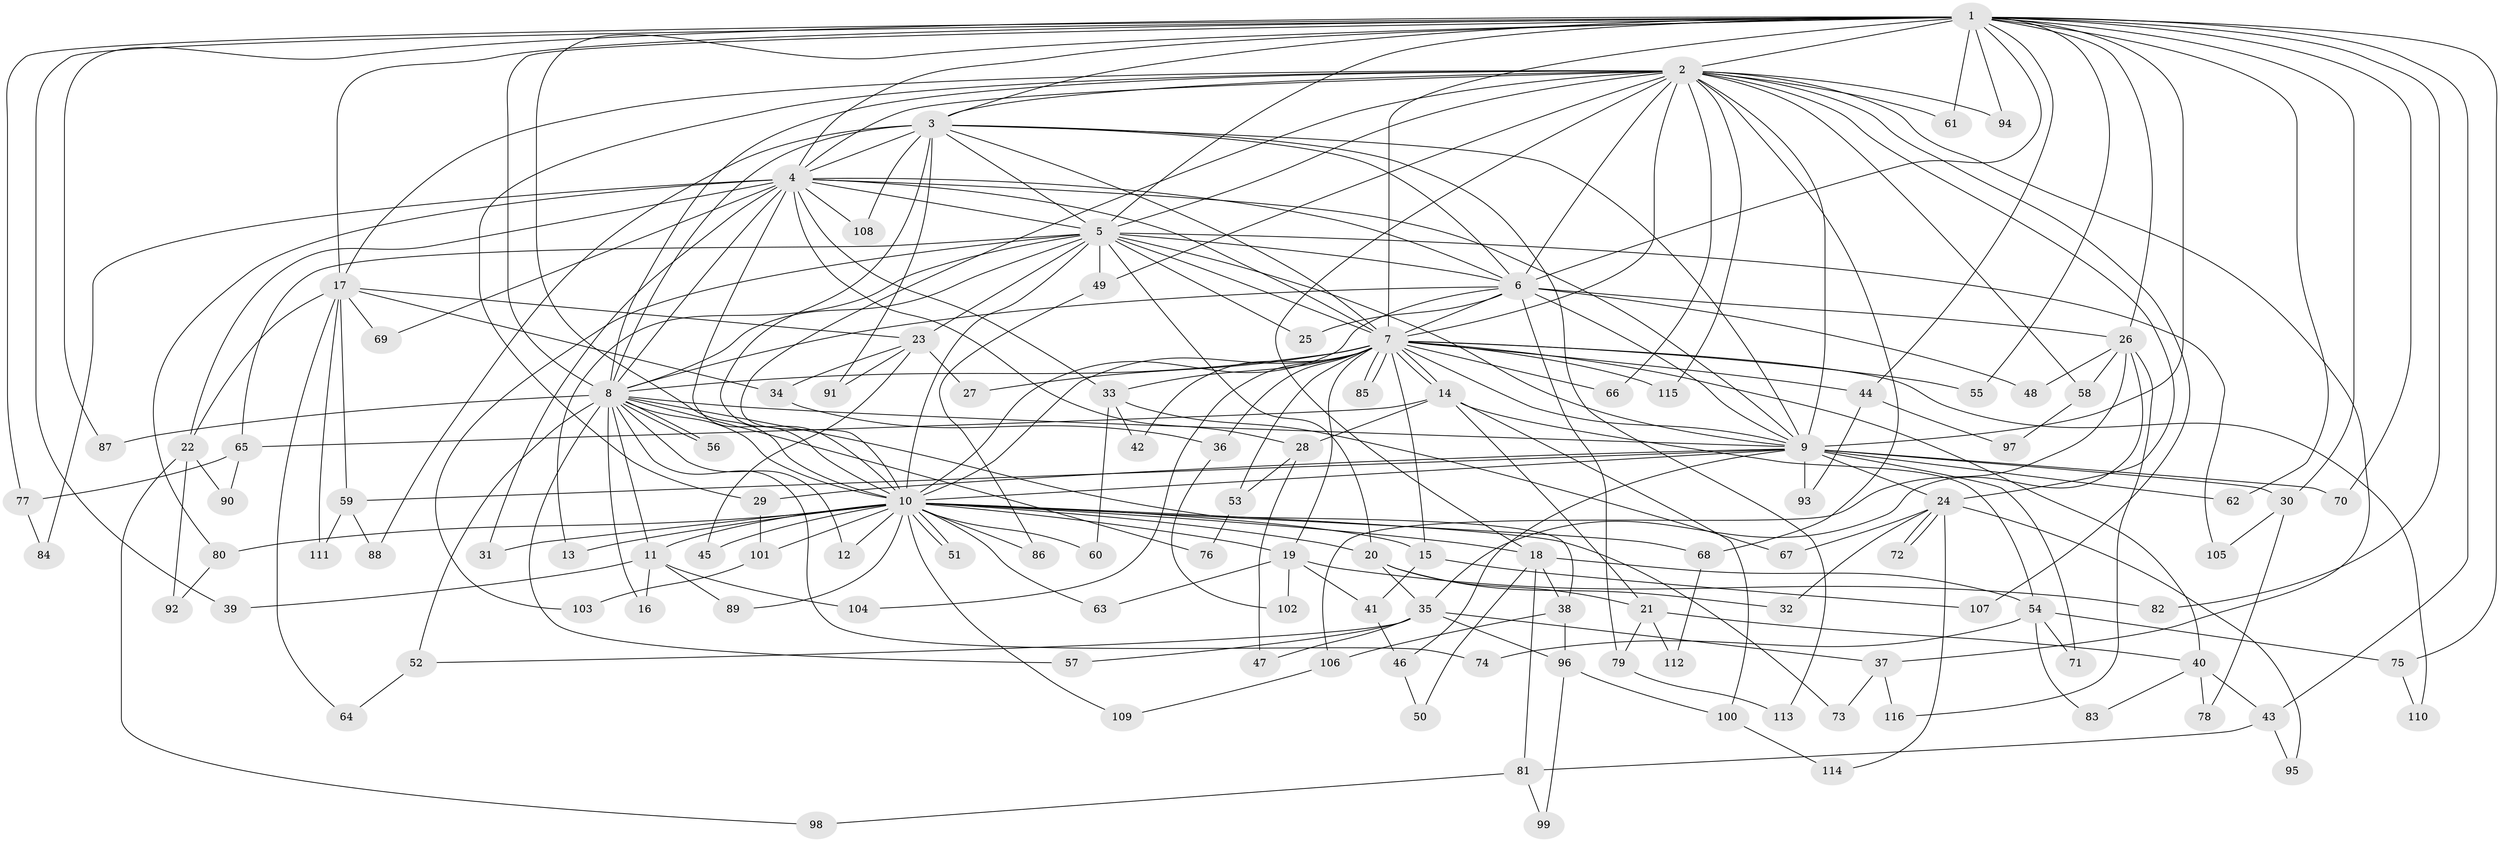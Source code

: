 // Generated by graph-tools (version 1.1) at 2025/25/03/09/25 03:25:37]
// undirected, 116 vertices, 257 edges
graph export_dot {
graph [start="1"]
  node [color=gray90,style=filled];
  1;
  2;
  3;
  4;
  5;
  6;
  7;
  8;
  9;
  10;
  11;
  12;
  13;
  14;
  15;
  16;
  17;
  18;
  19;
  20;
  21;
  22;
  23;
  24;
  25;
  26;
  27;
  28;
  29;
  30;
  31;
  32;
  33;
  34;
  35;
  36;
  37;
  38;
  39;
  40;
  41;
  42;
  43;
  44;
  45;
  46;
  47;
  48;
  49;
  50;
  51;
  52;
  53;
  54;
  55;
  56;
  57;
  58;
  59;
  60;
  61;
  62;
  63;
  64;
  65;
  66;
  67;
  68;
  69;
  70;
  71;
  72;
  73;
  74;
  75;
  76;
  77;
  78;
  79;
  80;
  81;
  82;
  83;
  84;
  85;
  86;
  87;
  88;
  89;
  90;
  91;
  92;
  93;
  94;
  95;
  96;
  97;
  98;
  99;
  100;
  101;
  102;
  103;
  104;
  105;
  106;
  107;
  108;
  109;
  110;
  111;
  112;
  113;
  114;
  115;
  116;
  1 -- 2;
  1 -- 3;
  1 -- 4;
  1 -- 5;
  1 -- 6;
  1 -- 7;
  1 -- 8;
  1 -- 9;
  1 -- 10;
  1 -- 17;
  1 -- 26;
  1 -- 30;
  1 -- 39;
  1 -- 43;
  1 -- 44;
  1 -- 55;
  1 -- 61;
  1 -- 62;
  1 -- 70;
  1 -- 75;
  1 -- 77;
  1 -- 82;
  1 -- 87;
  1 -- 94;
  2 -- 3;
  2 -- 4;
  2 -- 5;
  2 -- 6;
  2 -- 7;
  2 -- 8;
  2 -- 9;
  2 -- 10;
  2 -- 17;
  2 -- 18;
  2 -- 24;
  2 -- 29;
  2 -- 37;
  2 -- 49;
  2 -- 58;
  2 -- 61;
  2 -- 66;
  2 -- 68;
  2 -- 94;
  2 -- 107;
  2 -- 115;
  3 -- 4;
  3 -- 5;
  3 -- 6;
  3 -- 7;
  3 -- 8;
  3 -- 9;
  3 -- 10;
  3 -- 88;
  3 -- 91;
  3 -- 108;
  3 -- 113;
  4 -- 5;
  4 -- 6;
  4 -- 7;
  4 -- 8;
  4 -- 9;
  4 -- 10;
  4 -- 22;
  4 -- 28;
  4 -- 31;
  4 -- 33;
  4 -- 69;
  4 -- 80;
  4 -- 84;
  4 -- 108;
  5 -- 6;
  5 -- 7;
  5 -- 8;
  5 -- 9;
  5 -- 10;
  5 -- 13;
  5 -- 20;
  5 -- 23;
  5 -- 25;
  5 -- 49;
  5 -- 65;
  5 -- 103;
  5 -- 105;
  6 -- 7;
  6 -- 8;
  6 -- 9;
  6 -- 10;
  6 -- 25;
  6 -- 26;
  6 -- 48;
  6 -- 79;
  7 -- 8;
  7 -- 9;
  7 -- 10;
  7 -- 14;
  7 -- 14;
  7 -- 15;
  7 -- 19;
  7 -- 27;
  7 -- 33;
  7 -- 36;
  7 -- 40;
  7 -- 42;
  7 -- 44;
  7 -- 53;
  7 -- 55;
  7 -- 66;
  7 -- 85;
  7 -- 85;
  7 -- 104;
  7 -- 110;
  7 -- 115;
  8 -- 9;
  8 -- 10;
  8 -- 11;
  8 -- 12;
  8 -- 16;
  8 -- 38;
  8 -- 52;
  8 -- 56;
  8 -- 56;
  8 -- 57;
  8 -- 74;
  8 -- 76;
  8 -- 87;
  9 -- 10;
  9 -- 24;
  9 -- 29;
  9 -- 30;
  9 -- 46;
  9 -- 59;
  9 -- 62;
  9 -- 70;
  9 -- 71;
  9 -- 93;
  10 -- 11;
  10 -- 12;
  10 -- 13;
  10 -- 15;
  10 -- 18;
  10 -- 19;
  10 -- 20;
  10 -- 31;
  10 -- 45;
  10 -- 51;
  10 -- 51;
  10 -- 60;
  10 -- 63;
  10 -- 68;
  10 -- 73;
  10 -- 80;
  10 -- 86;
  10 -- 89;
  10 -- 101;
  10 -- 109;
  11 -- 16;
  11 -- 39;
  11 -- 89;
  11 -- 104;
  14 -- 21;
  14 -- 28;
  14 -- 54;
  14 -- 65;
  14 -- 100;
  15 -- 41;
  15 -- 107;
  17 -- 22;
  17 -- 23;
  17 -- 34;
  17 -- 59;
  17 -- 64;
  17 -- 69;
  17 -- 111;
  18 -- 38;
  18 -- 50;
  18 -- 54;
  18 -- 81;
  19 -- 41;
  19 -- 63;
  19 -- 82;
  19 -- 102;
  20 -- 21;
  20 -- 32;
  20 -- 35;
  21 -- 40;
  21 -- 79;
  21 -- 112;
  22 -- 90;
  22 -- 92;
  22 -- 98;
  23 -- 27;
  23 -- 34;
  23 -- 45;
  23 -- 91;
  24 -- 32;
  24 -- 67;
  24 -- 72;
  24 -- 72;
  24 -- 95;
  24 -- 114;
  26 -- 35;
  26 -- 48;
  26 -- 58;
  26 -- 106;
  26 -- 116;
  28 -- 47;
  28 -- 53;
  29 -- 101;
  30 -- 78;
  30 -- 105;
  33 -- 42;
  33 -- 60;
  33 -- 67;
  34 -- 36;
  35 -- 37;
  35 -- 47;
  35 -- 52;
  35 -- 57;
  35 -- 96;
  36 -- 102;
  37 -- 73;
  37 -- 116;
  38 -- 96;
  38 -- 106;
  40 -- 43;
  40 -- 78;
  40 -- 83;
  41 -- 46;
  43 -- 81;
  43 -- 95;
  44 -- 93;
  44 -- 97;
  46 -- 50;
  49 -- 86;
  52 -- 64;
  53 -- 76;
  54 -- 71;
  54 -- 74;
  54 -- 75;
  54 -- 83;
  58 -- 97;
  59 -- 88;
  59 -- 111;
  65 -- 77;
  65 -- 90;
  68 -- 112;
  75 -- 110;
  77 -- 84;
  79 -- 113;
  80 -- 92;
  81 -- 98;
  81 -- 99;
  96 -- 99;
  96 -- 100;
  100 -- 114;
  101 -- 103;
  106 -- 109;
}
